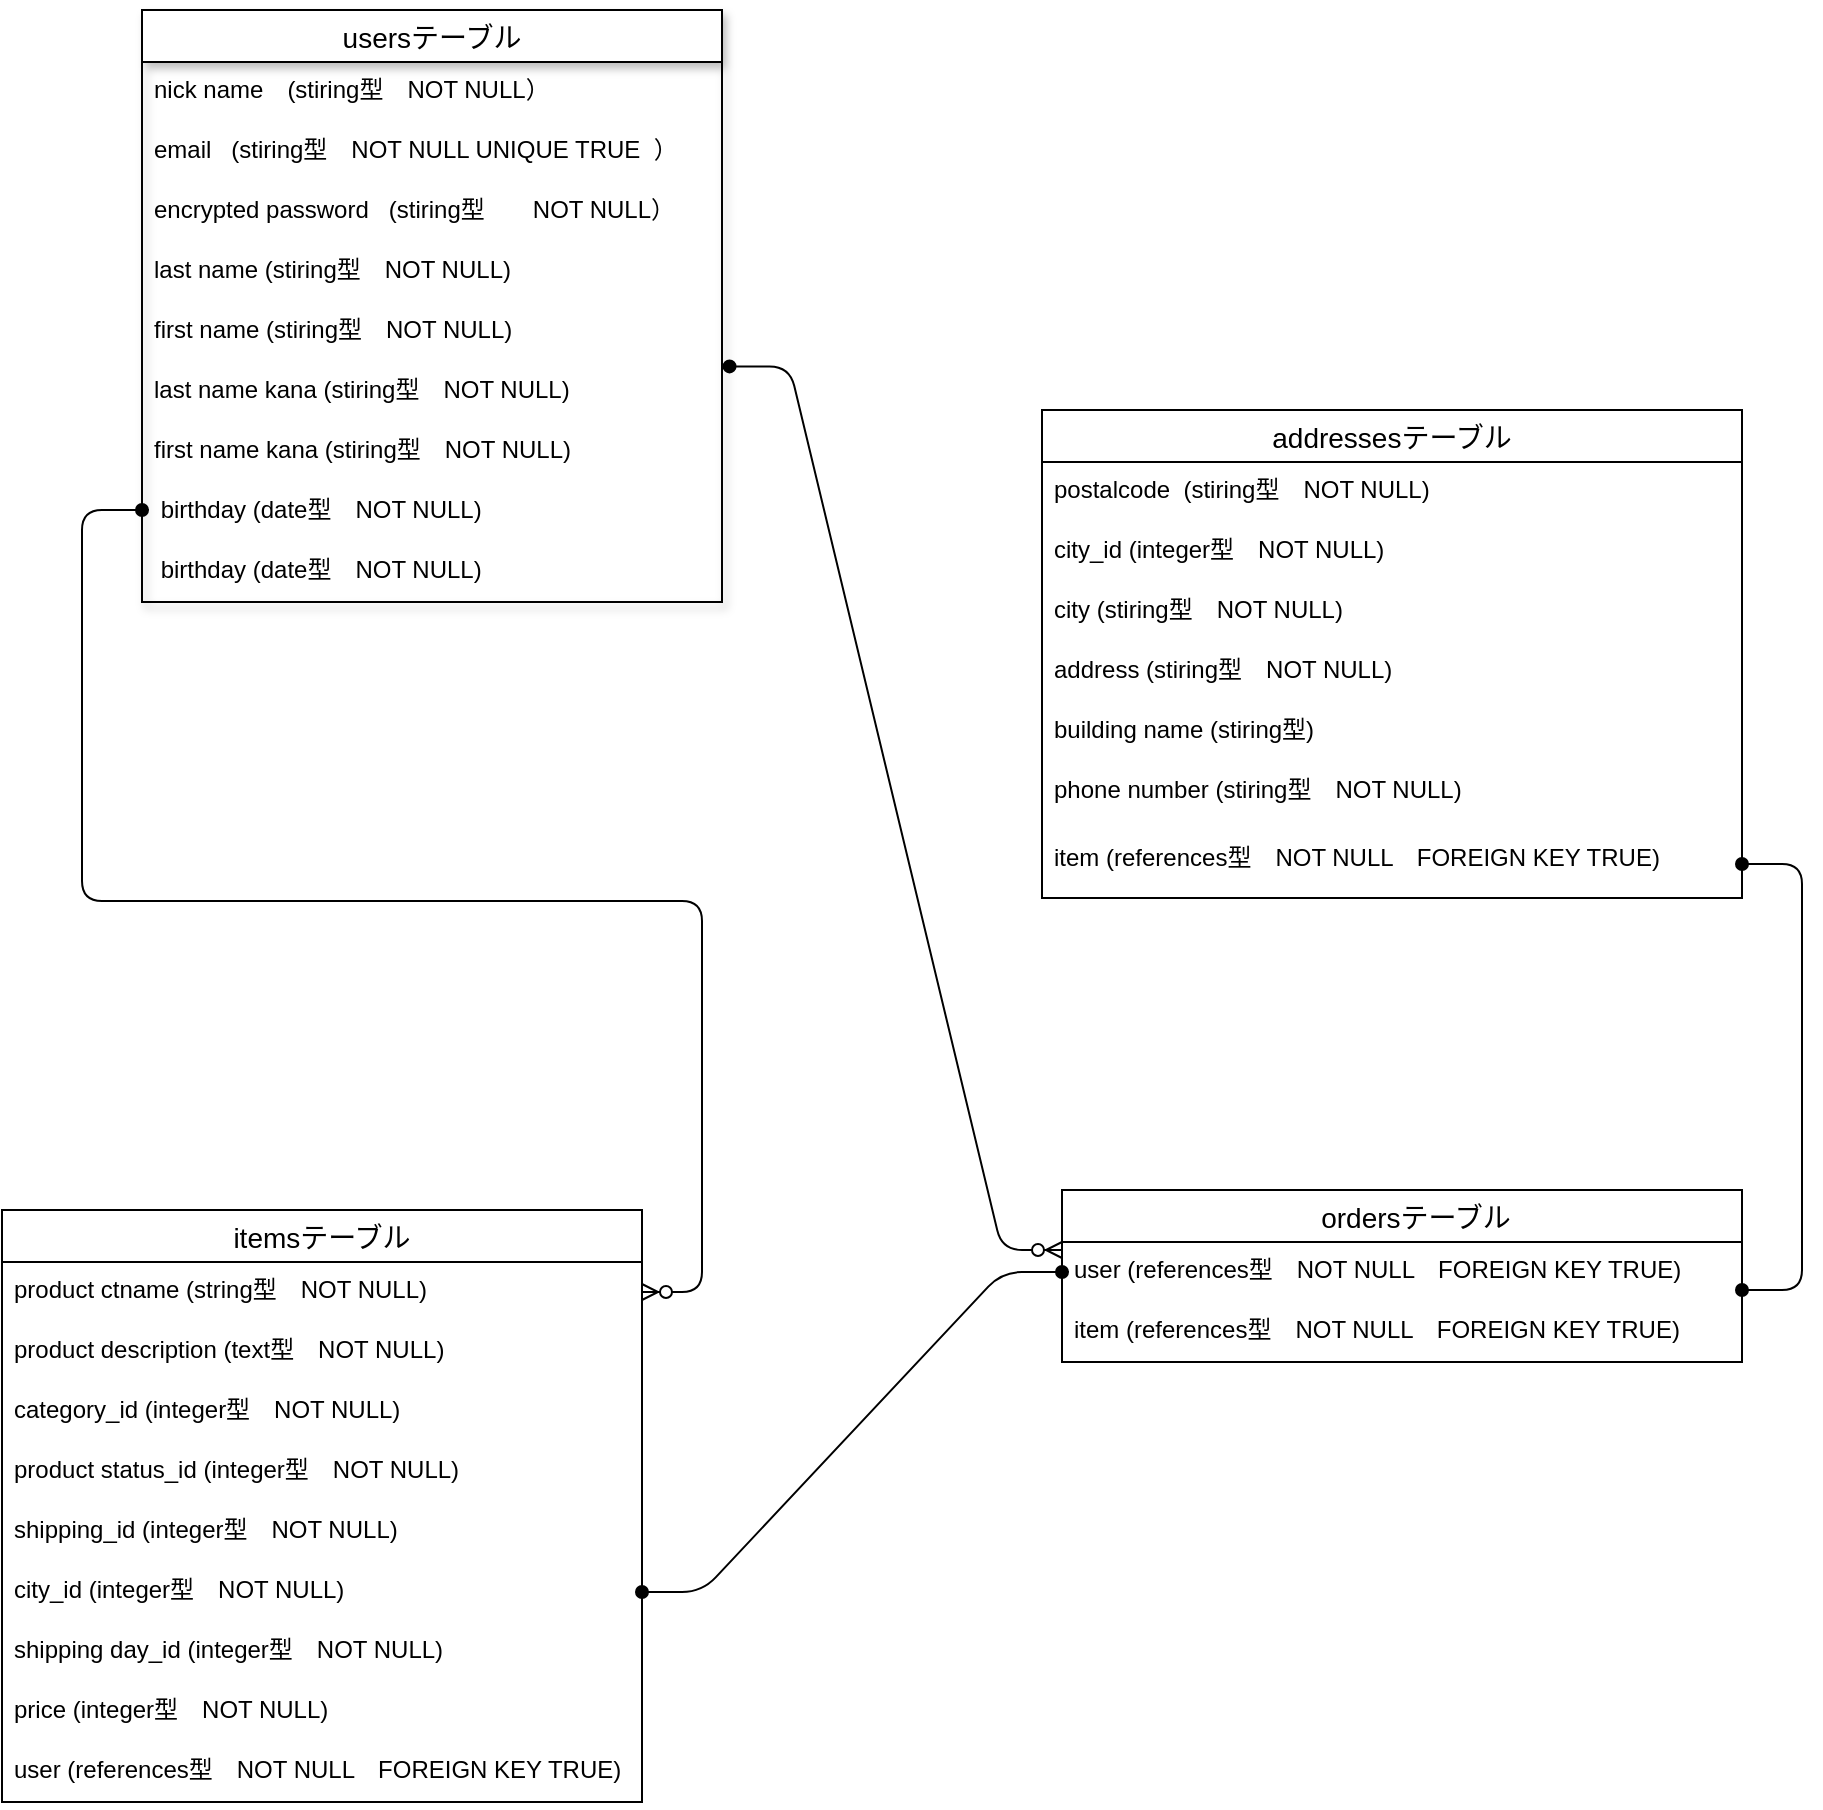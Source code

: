 <mxfile>
    <diagram id="u-fR_8-0JqHPcmkMlCnL" name="ページ1">
        <mxGraphModel dx="750" dy="986" grid="1" gridSize="10" guides="0" tooltips="0" connect="1" arrows="1" fold="1" page="0" pageScale="1" pageWidth="827" pageHeight="1169" math="0" shadow="0">
            <root>
                <mxCell id="0"/>
                <mxCell id="1" parent="0"/>
                <mxCell id="15" value="usersテーブル" style="swimlane;fontStyle=0;childLayout=stackLayout;horizontal=1;startSize=26;horizontalStack=0;resizeParent=1;resizeParentMax=0;resizeLast=0;collapsible=1;marginBottom=0;align=center;fontSize=14;shadow=1;" parent="1" vertex="1">
                    <mxGeometry x="40" y="-280" width="290" height="296" as="geometry"/>
                </mxCell>
                <mxCell id="17" value="nick name　(stiring型　NOT NULL）" style="text;strokeColor=none;fillColor=none;spacingLeft=4;spacingRight=4;overflow=hidden;rotatable=0;points=[[0,0.5],[1,0.5]];portConstraint=eastwest;fontSize=12;" parent="15" vertex="1">
                    <mxGeometry y="26" width="290" height="30" as="geometry"/>
                </mxCell>
                <mxCell id="18" value="email   (stiring型　NOT NULL UNIQUE TRUE  ）&#10;" style="text;strokeColor=none;fillColor=none;spacingLeft=4;spacingRight=4;overflow=hidden;rotatable=0;points=[[0,0.5],[1,0.5]];portConstraint=eastwest;fontSize=12;fontStyle=0" parent="15" vertex="1">
                    <mxGeometry y="56" width="290" height="30" as="geometry"/>
                </mxCell>
                <mxCell id="79" value="encrypted password   (stiring型　　NOT NULL）&#10;" style="text;strokeColor=none;fillColor=none;spacingLeft=4;spacingRight=4;overflow=hidden;rotatable=0;points=[[0,0.5],[1,0.5]];portConstraint=eastwest;fontSize=12;fontStyle=0" parent="15" vertex="1">
                    <mxGeometry y="86" width="290" height="30" as="geometry"/>
                </mxCell>
                <mxCell id="46" value="last name (stiring型　NOT NULL)&#10;" style="text;strokeColor=none;fillColor=none;spacingLeft=4;spacingRight=4;overflow=hidden;rotatable=0;points=[[0,0.5],[1,0.5]];portConstraint=eastwest;fontSize=12;fontStyle=0" parent="15" vertex="1">
                    <mxGeometry y="116" width="290" height="30" as="geometry"/>
                </mxCell>
                <mxCell id="90" value="first name (stiring型　NOT NULL)&#10;" style="text;strokeColor=none;fillColor=none;spacingLeft=4;spacingRight=4;overflow=hidden;rotatable=0;points=[[0,0.5],[1,0.5]];portConstraint=eastwest;fontSize=12;fontStyle=0" parent="15" vertex="1">
                    <mxGeometry y="146" width="290" height="30" as="geometry"/>
                </mxCell>
                <mxCell id="48" value="last name kana (stiring型　NOT NULL)&#10;" style="text;strokeColor=none;fillColor=none;spacingLeft=4;spacingRight=4;overflow=hidden;rotatable=0;points=[[0,0.5],[1,0.5]];portConstraint=eastwest;fontSize=12;fontStyle=0" parent="15" vertex="1">
                    <mxGeometry y="176" width="290" height="30" as="geometry"/>
                </mxCell>
                <mxCell id="91" value="first name kana (stiring型　NOT NULL)&#10;" style="text;strokeColor=none;fillColor=none;spacingLeft=4;spacingRight=4;overflow=hidden;rotatable=0;points=[[0,0.5],[1,0.5]];portConstraint=eastwest;fontSize=12;fontStyle=0" parent="15" vertex="1">
                    <mxGeometry y="206" width="290" height="30" as="geometry"/>
                </mxCell>
                <mxCell id="126" value=" birthday (date型　NOT NULL)&#10;" style="text;strokeColor=none;fillColor=none;spacingLeft=4;spacingRight=4;overflow=hidden;rotatable=0;points=[[0,0.5],[1,0.5]];portConstraint=eastwest;fontSize=12;fontStyle=0" vertex="1" parent="15">
                    <mxGeometry y="236" width="290" height="30" as="geometry"/>
                </mxCell>
                <mxCell id="49" value=" birthday (date型　NOT NULL)&#10;" style="text;strokeColor=none;fillColor=none;spacingLeft=4;spacingRight=4;overflow=hidden;rotatable=0;points=[[0,0.5],[1,0.5]];portConstraint=eastwest;fontSize=12;fontStyle=0" parent="15" vertex="1">
                    <mxGeometry y="266" width="290" height="30" as="geometry"/>
                </mxCell>
                <mxCell id="72" value="itemsテーブル" style="swimlane;fontStyle=0;childLayout=stackLayout;horizontal=1;startSize=26;horizontalStack=0;resizeParent=1;resizeParentMax=0;resizeLast=0;collapsible=1;marginBottom=0;align=center;fontSize=14;" parent="1" vertex="1">
                    <mxGeometry x="-30" y="320" width="320" height="296" as="geometry"/>
                </mxCell>
                <mxCell id="115" value="product ctname (string型　NOT NULL)" style="text;strokeColor=none;fillColor=none;spacingLeft=4;spacingRight=4;overflow=hidden;rotatable=0;points=[[0,0.5],[1,0.5]];portConstraint=eastwest;fontSize=12;" parent="72" vertex="1">
                    <mxGeometry y="26" width="320" height="30" as="geometry"/>
                </mxCell>
                <mxCell id="74" value="product description (text型　NOT NULL)" style="text;strokeColor=none;fillColor=none;spacingLeft=4;spacingRight=4;overflow=hidden;rotatable=0;points=[[0,0.5],[1,0.5]];portConstraint=eastwest;fontSize=12;" parent="72" vertex="1">
                    <mxGeometry y="56" width="320" height="30" as="geometry"/>
                </mxCell>
                <mxCell id="84" value="category_id (integer型　NOT NULL)" style="text;strokeColor=none;fillColor=none;spacingLeft=4;spacingRight=4;overflow=hidden;rotatable=0;points=[[0,0.5],[1,0.5]];portConstraint=eastwest;fontSize=12;" parent="72" vertex="1">
                    <mxGeometry y="86" width="320" height="30" as="geometry"/>
                </mxCell>
                <mxCell id="85" value="product status_id (integer型　NOT NULL)" style="text;strokeColor=none;fillColor=none;spacingLeft=4;spacingRight=4;overflow=hidden;rotatable=0;points=[[0,0.5],[1,0.5]];portConstraint=eastwest;fontSize=12;" parent="72" vertex="1">
                    <mxGeometry y="116" width="320" height="30" as="geometry"/>
                </mxCell>
                <mxCell id="86" value="shipping_id (integer型　NOT NULL)" style="text;strokeColor=none;fillColor=none;spacingLeft=4;spacingRight=4;overflow=hidden;rotatable=0;points=[[0,0.5],[1,0.5]];portConstraint=eastwest;fontSize=12;" parent="72" vertex="1">
                    <mxGeometry y="146" width="320" height="30" as="geometry"/>
                </mxCell>
                <mxCell id="116" value="city_id (integer型　NOT NULL)" style="text;strokeColor=none;fillColor=none;spacingLeft=4;spacingRight=4;overflow=hidden;rotatable=0;points=[[0,0.5],[1,0.5]];portConstraint=eastwest;fontSize=12;" vertex="1" parent="72">
                    <mxGeometry y="176" width="320" height="30" as="geometry"/>
                </mxCell>
                <mxCell id="88" value="shipping day_id (integer型　NOT NULL)" style="text;strokeColor=none;fillColor=none;spacingLeft=4;spacingRight=4;overflow=hidden;rotatable=0;points=[[0,0.5],[1,0.5]];portConstraint=eastwest;fontSize=12;" parent="72" vertex="1">
                    <mxGeometry y="206" width="320" height="30" as="geometry"/>
                </mxCell>
                <mxCell id="89" value="price (integer型　NOT NULL)" style="text;strokeColor=none;fillColor=none;spacingLeft=4;spacingRight=4;overflow=hidden;rotatable=0;points=[[0,0.5],[1,0.5]];portConstraint=eastwest;fontSize=12;" parent="72" vertex="1">
                    <mxGeometry y="236" width="320" height="30" as="geometry"/>
                </mxCell>
                <mxCell id="117" value="user (references型　NOT NULL　FOREIGN KEY TRUE)" style="text;strokeColor=none;fillColor=none;spacingLeft=4;spacingRight=4;overflow=hidden;rotatable=0;points=[[0,0.5],[1,0.5]];portConstraint=eastwest;fontSize=12;" vertex="1" parent="72">
                    <mxGeometry y="266" width="320" height="30" as="geometry"/>
                </mxCell>
                <mxCell id="94" value="addressesテーブル" style="swimlane;fontStyle=0;childLayout=stackLayout;horizontal=1;startSize=26;horizontalStack=0;resizeParent=1;resizeParentMax=0;resizeLast=0;collapsible=1;marginBottom=0;align=center;fontSize=14;" parent="1" vertex="1">
                    <mxGeometry x="490" y="-80" width="350" height="244" as="geometry"/>
                </mxCell>
                <mxCell id="102" value="postalcode  (stiring型　NOT NULL)&#10;" style="text;strokeColor=none;fillColor=none;spacingLeft=4;spacingRight=4;overflow=hidden;rotatable=0;points=[[0,0.5],[1,0.5]];portConstraint=eastwest;fontSize=12;" parent="94" vertex="1">
                    <mxGeometry y="26" width="350" height="30" as="geometry"/>
                </mxCell>
                <mxCell id="103" value="city_id (integer型　NOT NULL)&#10;" style="text;strokeColor=none;fillColor=none;spacingLeft=4;spacingRight=4;overflow=hidden;rotatable=0;points=[[0,0.5],[1,0.5]];portConstraint=eastwest;fontSize=12;" parent="94" vertex="1">
                    <mxGeometry y="56" width="350" height="30" as="geometry"/>
                </mxCell>
                <mxCell id="104" value="city (stiring型　NOT NULL)&#10;" style="text;strokeColor=none;fillColor=none;spacingLeft=4;spacingRight=4;overflow=hidden;rotatable=0;points=[[0,0.5],[1,0.5]];portConstraint=eastwest;fontSize=12;" parent="94" vertex="1">
                    <mxGeometry y="86" width="350" height="30" as="geometry"/>
                </mxCell>
                <mxCell id="105" value="address (stiring型　NOT NULL)&#10;" style="text;strokeColor=none;fillColor=none;spacingLeft=4;spacingRight=4;overflow=hidden;rotatable=0;points=[[0,0.5],[1,0.5]];portConstraint=eastwest;fontSize=12;" parent="94" vertex="1">
                    <mxGeometry y="116" width="350" height="30" as="geometry"/>
                </mxCell>
                <mxCell id="106" value="building name (stiring型)&#10;" style="text;strokeColor=none;fillColor=none;spacingLeft=4;spacingRight=4;overflow=hidden;rotatable=0;points=[[0,0.5],[1,0.5]];portConstraint=eastwest;fontSize=12;" parent="94" vertex="1">
                    <mxGeometry y="146" width="350" height="30" as="geometry"/>
                </mxCell>
                <mxCell id="107" value="phone number (stiring型　NOT NULL)&#10;" style="text;strokeColor=none;fillColor=none;spacingLeft=4;spacingRight=4;overflow=hidden;rotatable=0;points=[[0,0.5],[1,0.5]];portConstraint=eastwest;fontSize=12;fontStyle=0" parent="94" vertex="1">
                    <mxGeometry y="176" width="350" height="34" as="geometry"/>
                </mxCell>
                <mxCell id="120" value="item (references型　NOT NULL　FOREIGN KEY TRUE)" style="text;strokeColor=none;fillColor=none;spacingLeft=4;spacingRight=4;overflow=hidden;rotatable=0;points=[[0,0.5],[1,0.5]];portConstraint=eastwest;fontSize=12;fontStyle=0" vertex="1" parent="94">
                    <mxGeometry y="210" width="350" height="34" as="geometry"/>
                </mxCell>
                <mxCell id="108" value="　ordersテーブル" style="swimlane;fontStyle=0;childLayout=stackLayout;horizontal=1;startSize=26;horizontalStack=0;resizeParent=1;resizeParentMax=0;resizeLast=0;collapsible=1;marginBottom=0;align=center;fontSize=14;" parent="1" vertex="1">
                    <mxGeometry x="500" y="310" width="340" height="86" as="geometry"/>
                </mxCell>
                <mxCell id="109" value="user (references型　NOT NULL　FOREIGN KEY TRUE)" style="text;strokeColor=none;fillColor=none;spacingLeft=4;spacingRight=4;overflow=hidden;rotatable=0;points=[[0,0.5],[1,0.5]];portConstraint=eastwest;fontSize=12;" parent="108" vertex="1">
                    <mxGeometry y="26" width="340" height="30" as="geometry"/>
                </mxCell>
                <mxCell id="111" value="item (references型　NOT NULL　FOREIGN KEY TRUE)" style="text;strokeColor=none;fillColor=none;spacingLeft=4;spacingRight=4;overflow=hidden;rotatable=0;points=[[0,0.5],[1,0.5]];portConstraint=eastwest;fontSize=12;" parent="108" vertex="1">
                    <mxGeometry y="56" width="340" height="30" as="geometry"/>
                </mxCell>
                <mxCell id="118" value="" style="edgeStyle=entityRelationEdgeStyle;fontSize=12;html=1;endArrow=oval;startArrow=oval;startFill=1;endFill=1;" edge="1" parent="1" target="120">
                    <mxGeometry width="100" height="100" relative="1" as="geometry">
                        <mxPoint x="840" y="360" as="sourcePoint"/>
                        <mxPoint x="480" y="100" as="targetPoint"/>
                    </mxGeometry>
                </mxCell>
                <mxCell id="122" value="" style="edgeStyle=entityRelationEdgeStyle;fontSize=12;html=1;endArrow=oval;startArrow=oval;entryX=0;entryY=0.5;entryDx=0;entryDy=0;exitX=1;exitY=0.5;exitDx=0;exitDy=0;endFill=1;startFill=1;" edge="1" parent="1" source="116" target="109">
                    <mxGeometry width="100" height="100" relative="1" as="geometry">
                        <mxPoint x="310" y="480" as="sourcePoint"/>
                        <mxPoint x="410" y="380" as="targetPoint"/>
                    </mxGeometry>
                </mxCell>
                <mxCell id="123" value="" style="edgeStyle=entityRelationEdgeStyle;fontSize=12;html=1;endArrow=ERzeroToMany;endFill=1;exitX=1.013;exitY=0.073;exitDx=0;exitDy=0;exitPerimeter=0;startArrow=oval;startFill=1;" edge="1" parent="1" source="48">
                    <mxGeometry width="100" height="100" relative="1" as="geometry">
                        <mxPoint x="400" y="440" as="sourcePoint"/>
                        <mxPoint x="500" y="340" as="targetPoint"/>
                    </mxGeometry>
                </mxCell>
                <mxCell id="124" value="" style="edgeStyle=entityRelationEdgeStyle;fontSize=12;html=1;endArrow=oval;exitX=1;exitY=0.5;exitDx=0;exitDy=0;startArrow=ERzeroToMany;startFill=1;endFill=1;" edge="1" parent="1" source="115">
                    <mxGeometry width="100" height="100" relative="1" as="geometry">
                        <mxPoint x="300" y="360" as="sourcePoint"/>
                        <mxPoint x="40" y="-30" as="targetPoint"/>
                    </mxGeometry>
                </mxCell>
            </root>
        </mxGraphModel>
    </diagram>
</mxfile>